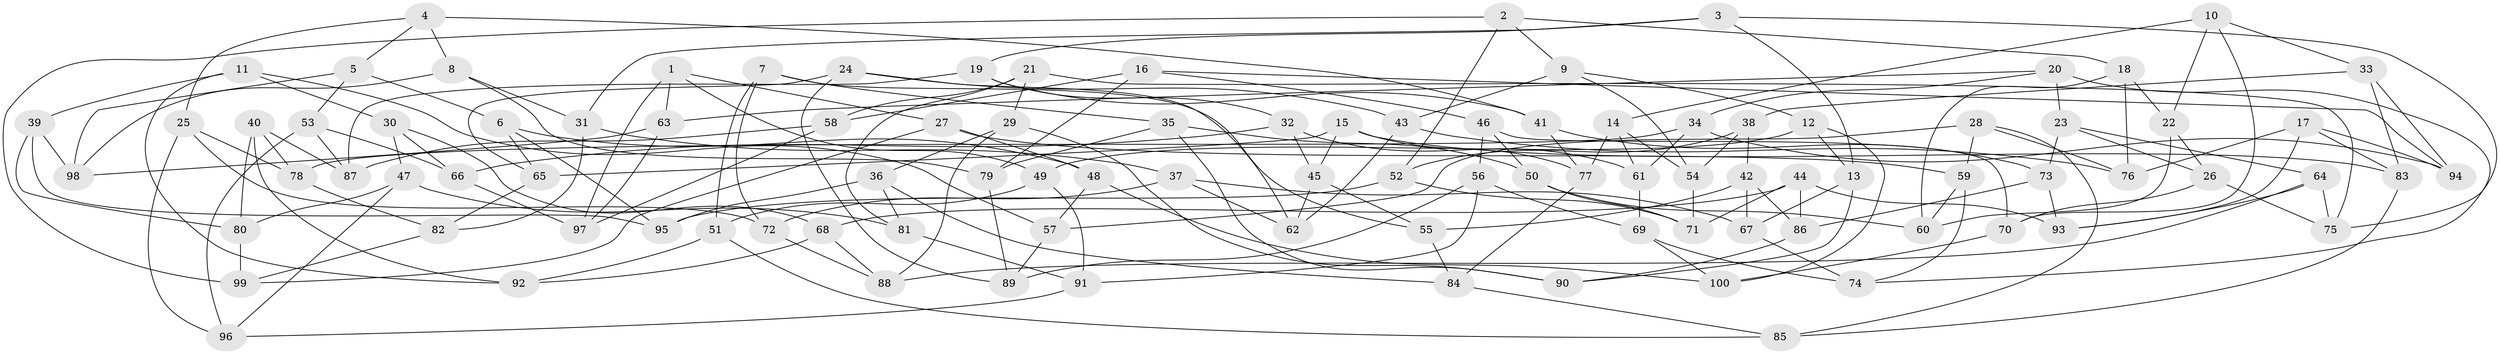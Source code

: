 // Generated by graph-tools (version 1.1) at 2025/11/02/21/25 10:11:17]
// undirected, 100 vertices, 200 edges
graph export_dot {
graph [start="1"]
  node [color=gray90,style=filled];
  1;
  2;
  3;
  4;
  5;
  6;
  7;
  8;
  9;
  10;
  11;
  12;
  13;
  14;
  15;
  16;
  17;
  18;
  19;
  20;
  21;
  22;
  23;
  24;
  25;
  26;
  27;
  28;
  29;
  30;
  31;
  32;
  33;
  34;
  35;
  36;
  37;
  38;
  39;
  40;
  41;
  42;
  43;
  44;
  45;
  46;
  47;
  48;
  49;
  50;
  51;
  52;
  53;
  54;
  55;
  56;
  57;
  58;
  59;
  60;
  61;
  62;
  63;
  64;
  65;
  66;
  67;
  68;
  69;
  70;
  71;
  72;
  73;
  74;
  75;
  76;
  77;
  78;
  79;
  80;
  81;
  82;
  83;
  84;
  85;
  86;
  87;
  88;
  89;
  90;
  91;
  92;
  93;
  94;
  95;
  96;
  97;
  98;
  99;
  100;
  1 -- 97;
  1 -- 27;
  1 -- 63;
  1 -- 49;
  2 -- 18;
  2 -- 52;
  2 -- 9;
  2 -- 99;
  3 -- 19;
  3 -- 31;
  3 -- 75;
  3 -- 13;
  4 -- 8;
  4 -- 41;
  4 -- 25;
  4 -- 5;
  5 -- 53;
  5 -- 6;
  5 -- 98;
  6 -- 65;
  6 -- 95;
  6 -- 48;
  7 -- 51;
  7 -- 35;
  7 -- 72;
  7 -- 55;
  8 -- 98;
  8 -- 31;
  8 -- 79;
  9 -- 54;
  9 -- 43;
  9 -- 12;
  10 -- 33;
  10 -- 22;
  10 -- 70;
  10 -- 14;
  11 -- 92;
  11 -- 30;
  11 -- 57;
  11 -- 39;
  12 -- 100;
  12 -- 13;
  12 -- 49;
  13 -- 90;
  13 -- 67;
  14 -- 61;
  14 -- 77;
  14 -- 54;
  15 -- 77;
  15 -- 65;
  15 -- 45;
  15 -- 83;
  16 -- 79;
  16 -- 46;
  16 -- 58;
  16 -- 94;
  17 -- 76;
  17 -- 83;
  17 -- 94;
  17 -- 93;
  18 -- 60;
  18 -- 76;
  18 -- 22;
  19 -- 32;
  19 -- 87;
  19 -- 41;
  20 -- 23;
  20 -- 34;
  20 -- 63;
  20 -- 74;
  21 -- 75;
  21 -- 58;
  21 -- 81;
  21 -- 29;
  22 -- 60;
  22 -- 26;
  23 -- 64;
  23 -- 26;
  23 -- 73;
  24 -- 62;
  24 -- 89;
  24 -- 65;
  24 -- 43;
  25 -- 78;
  25 -- 72;
  25 -- 96;
  26 -- 75;
  26 -- 70;
  27 -- 59;
  27 -- 99;
  27 -- 48;
  28 -- 85;
  28 -- 59;
  28 -- 76;
  28 -- 57;
  29 -- 90;
  29 -- 36;
  29 -- 88;
  30 -- 66;
  30 -- 47;
  30 -- 68;
  31 -- 37;
  31 -- 82;
  32 -- 61;
  32 -- 66;
  32 -- 45;
  33 -- 83;
  33 -- 94;
  33 -- 38;
  34 -- 78;
  34 -- 61;
  34 -- 94;
  35 -- 50;
  35 -- 90;
  35 -- 79;
  36 -- 81;
  36 -- 95;
  36 -- 84;
  37 -- 72;
  37 -- 62;
  37 -- 67;
  38 -- 52;
  38 -- 54;
  38 -- 42;
  39 -- 98;
  39 -- 95;
  39 -- 80;
  40 -- 80;
  40 -- 87;
  40 -- 92;
  40 -- 78;
  41 -- 73;
  41 -- 77;
  42 -- 55;
  42 -- 86;
  42 -- 67;
  43 -- 76;
  43 -- 62;
  44 -- 93;
  44 -- 71;
  44 -- 68;
  44 -- 86;
  45 -- 55;
  45 -- 62;
  46 -- 50;
  46 -- 56;
  46 -- 70;
  47 -- 96;
  47 -- 81;
  47 -- 80;
  48 -- 57;
  48 -- 100;
  49 -- 51;
  49 -- 91;
  50 -- 60;
  50 -- 71;
  51 -- 85;
  51 -- 92;
  52 -- 95;
  52 -- 71;
  53 -- 96;
  53 -- 87;
  53 -- 66;
  54 -- 71;
  55 -- 84;
  56 -- 69;
  56 -- 91;
  56 -- 89;
  57 -- 89;
  58 -- 97;
  58 -- 87;
  59 -- 60;
  59 -- 74;
  61 -- 69;
  63 -- 98;
  63 -- 97;
  64 -- 75;
  64 -- 88;
  64 -- 93;
  65 -- 82;
  66 -- 97;
  67 -- 74;
  68 -- 92;
  68 -- 88;
  69 -- 100;
  69 -- 74;
  70 -- 100;
  72 -- 88;
  73 -- 86;
  73 -- 93;
  77 -- 84;
  78 -- 82;
  79 -- 89;
  80 -- 99;
  81 -- 91;
  82 -- 99;
  83 -- 85;
  84 -- 85;
  86 -- 90;
  91 -- 96;
}
